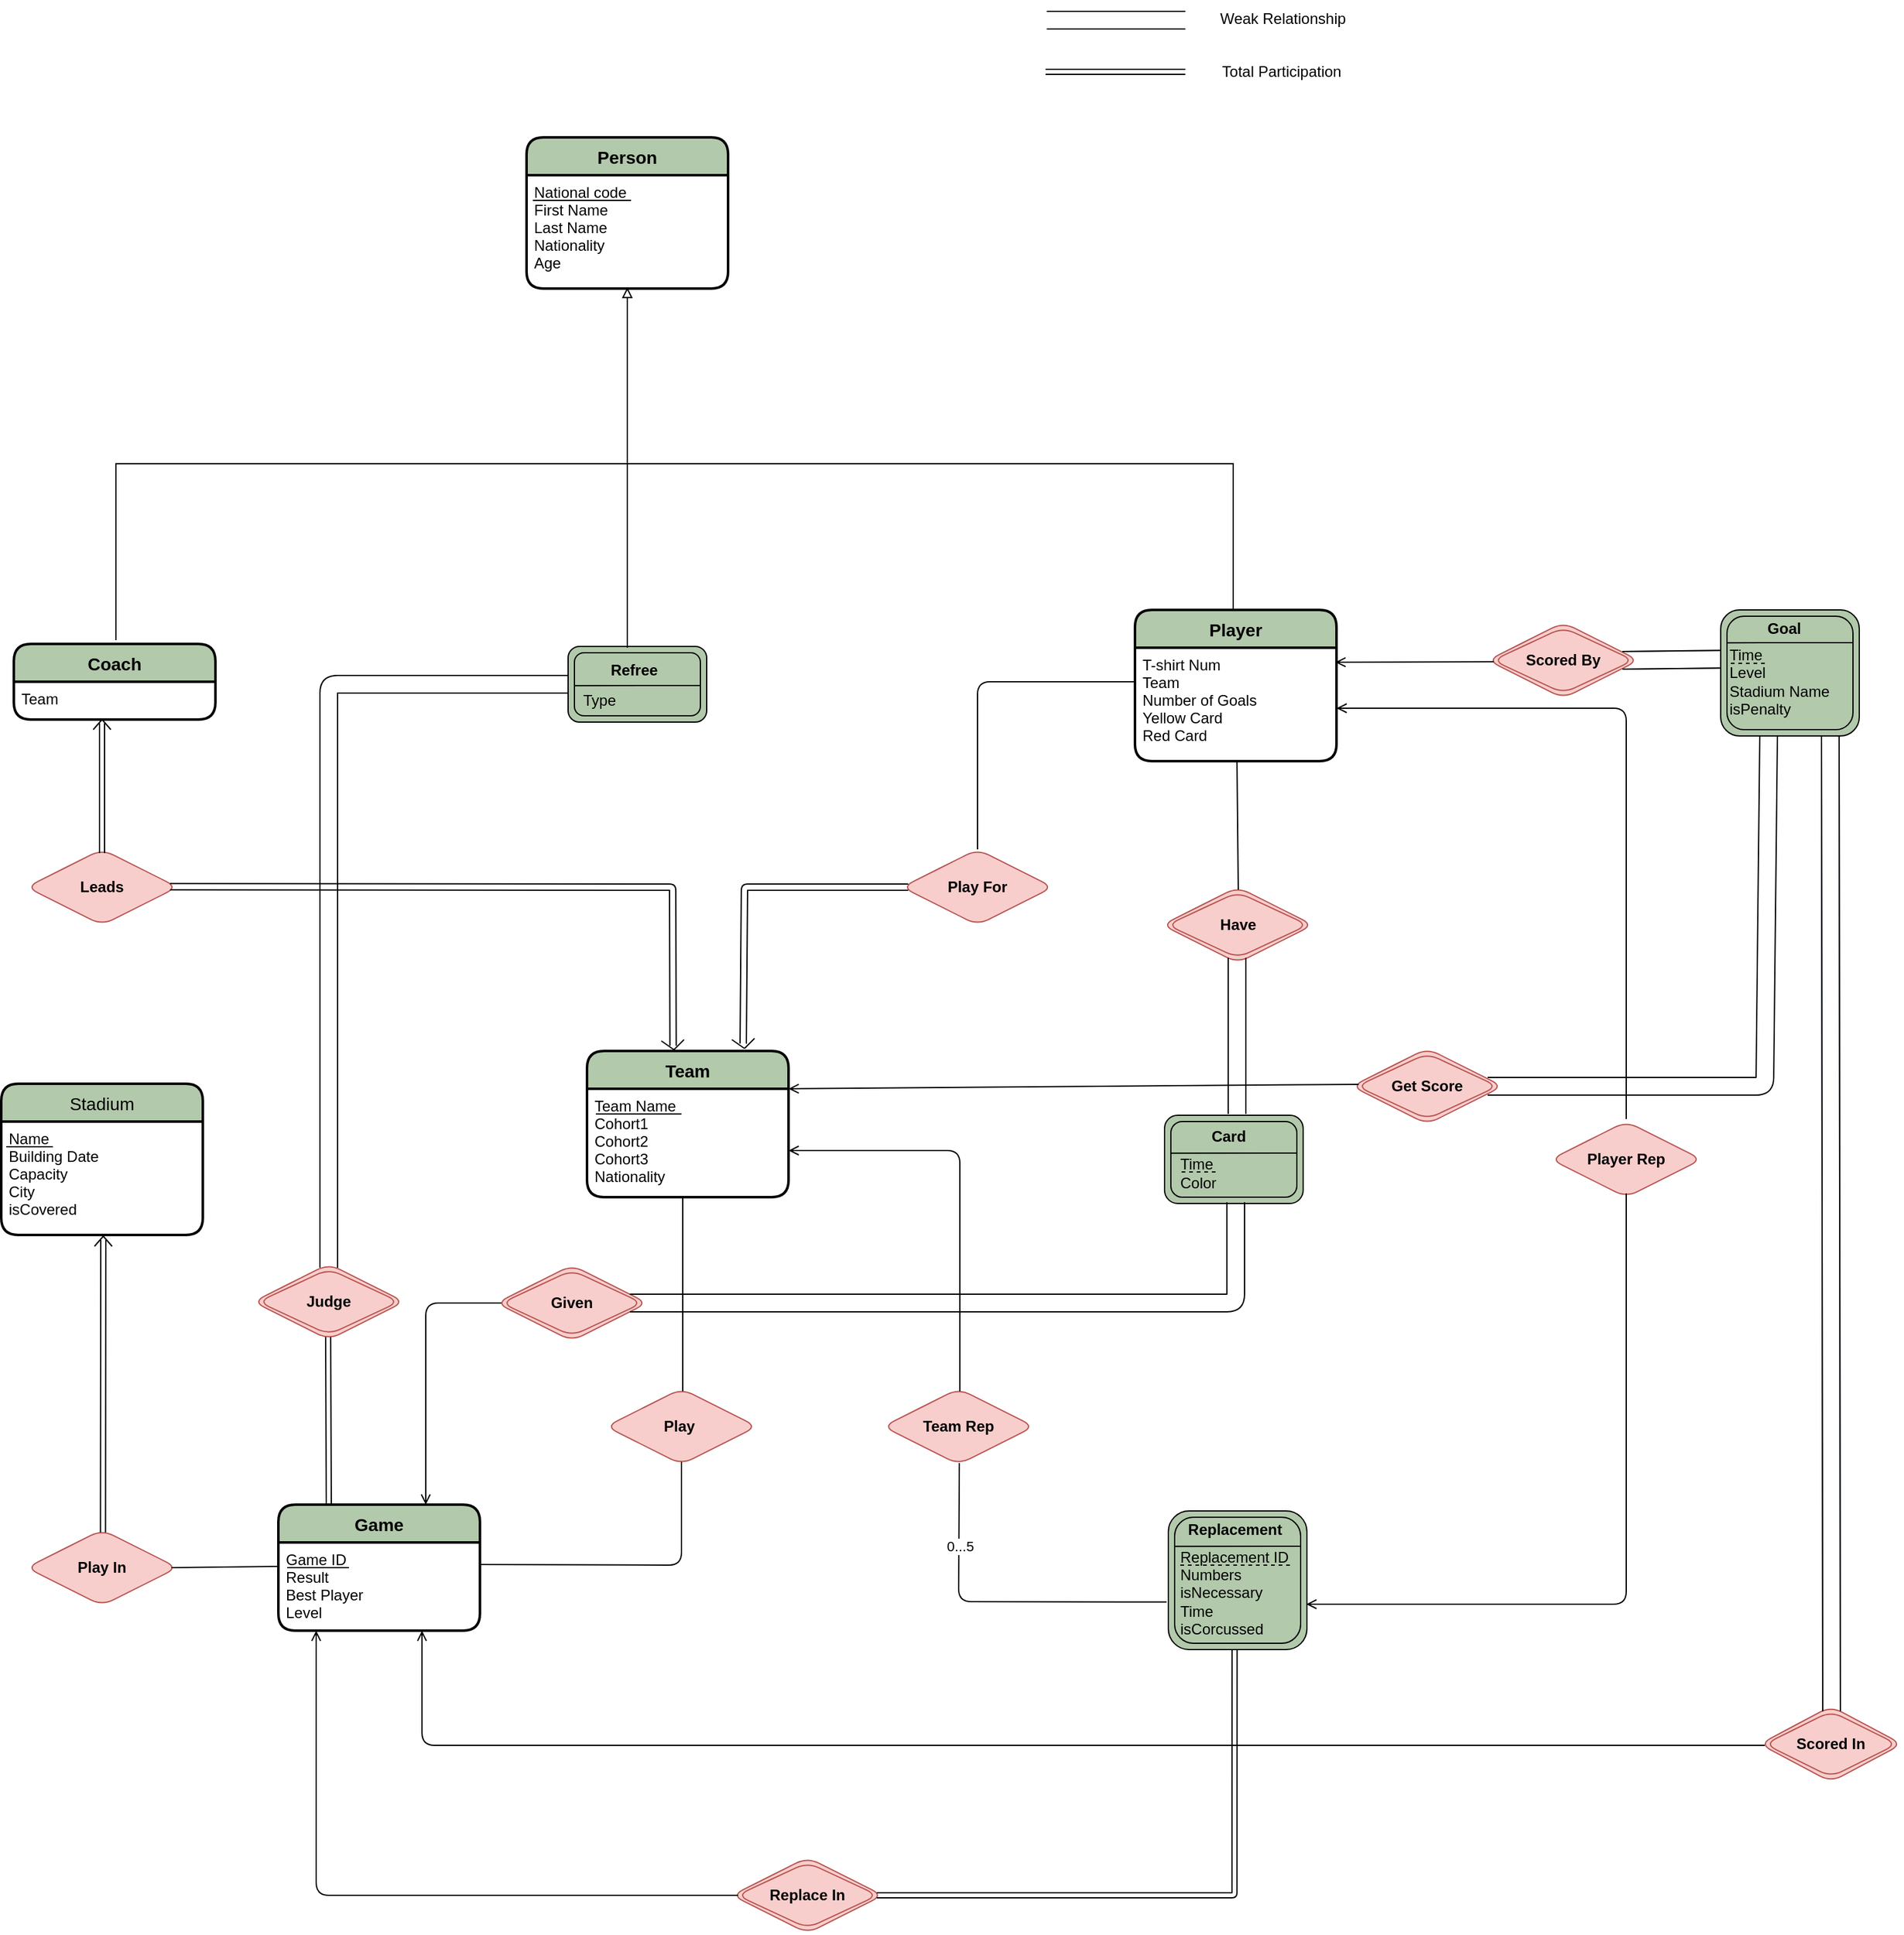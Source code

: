 <mxfile version="20.8.0" type="device"><diagram name="Page-1" id="e56a1550-8fbb-45ad-956c-1786394a9013"><mxGraphModel dx="3240" dy="2970" grid="1" gridSize="10" guides="1" tooltips="1" connect="1" arrows="1" fold="1" page="1" pageScale="1" pageWidth="1600" pageHeight="1200" math="0" shadow="0"><root><mxCell id="0"/><mxCell id="1" parent="0"/><mxCell id="z9mk7cF5LLSc8-f_IJ-P-3" value="Person" style="swimlane;childLayout=stackLayout;horizontal=1;startSize=30;horizontalStack=0;rounded=1;fontSize=14;fontStyle=1;strokeWidth=2;resizeParent=0;resizeLast=1;shadow=0;dashed=0;align=center;fillColor=#B2C9AB;strokeColor=#000000;swimlaneFillColor=#FFFFFF;fontColor=#000000;" parent="1" vertex="1"><mxGeometry x="597" y="-125" width="160" height="120" as="geometry"/></mxCell><mxCell id="4xj2Suou0Z3Pde-zPgqG-42" value="" style="endArrow=none;html=1;rounded=1;sketch=0;startSize=3;endSize=4;strokeColor=#000000;fontColor=#000000;" parent="z9mk7cF5LLSc8-f_IJ-P-3" edge="1"><mxGeometry width="50" height="50" relative="1" as="geometry"><mxPoint x="5" y="50" as="sourcePoint"/><mxPoint x="83" y="50" as="targetPoint"/></mxGeometry></mxCell><mxCell id="z9mk7cF5LLSc8-f_IJ-P-4" value="National code&#10;First Name&#10;Last Name&#10;Nationality&#10;Age" style="align=left;strokeColor=none;fillColor=none;spacingLeft=4;fontSize=12;verticalAlign=top;resizable=0;rotatable=0;part=1;fontStyle=0;fontColor=#000000;" parent="z9mk7cF5LLSc8-f_IJ-P-3" vertex="1"><mxGeometry y="30" width="160" height="90" as="geometry"/></mxCell><mxCell id="z9mk7cF5LLSc8-f_IJ-P-22" value="" style="shape=ext;margin=3;double=1;whiteSpace=wrap;html=1;align=center;rounded=1;gradientDirection=west;childLayout=stackLayout;fillColor=#B2C9AB;strokeColor=#000000;fontColor=#000000;" parent="1" vertex="1"><mxGeometry x="1106.5" y="965" width="110" height="110" as="geometry"/></mxCell><mxCell id="z9mk7cF5LLSc8-f_IJ-P-24" value="" style="endArrow=none;html=1;rounded=0;exitX=-0.004;exitY=0.136;exitDx=0;exitDy=0;exitPerimeter=0;strokeColor=#000000;fontColor=#000000;" parent="1" edge="1"><mxGeometry width="50" height="50" relative="1" as="geometry"><mxPoint x="1111.1" y="993.08" as="sourcePoint"/><mxPoint x="1211.5" y="993" as="targetPoint"/></mxGeometry></mxCell><mxCell id="z9mk7cF5LLSc8-f_IJ-P-25" value="Replacement" style="text;html=1;resizable=0;autosize=1;align=center;verticalAlign=middle;points=[];fillColor=none;strokeColor=none;rounded=0;fontColor=#000000;fontStyle=1" parent="1" vertex="1"><mxGeometry x="1108.5" y="965" width="100" height="30" as="geometry"/></mxCell><mxCell id="z9mk7cF5LLSc8-f_IJ-P-27" value="Replacement ID&lt;br&gt;Numbers&lt;br&gt;isNecessary&lt;br&gt;Time&lt;br&gt;isCorcussed" style="text;html=1;resizable=0;autosize=1;align=left;verticalAlign=middle;points=[];fillColor=none;strokeColor=none;rounded=0;fontColor=#000000;" parent="1" vertex="1"><mxGeometry x="1113.5" y="985" width="110" height="90" as="geometry"/></mxCell><mxCell id="z9mk7cF5LLSc8-f_IJ-P-28" value="" style="shape=ext;margin=3;double=1;whiteSpace=wrap;html=1;align=center;rounded=1;gradientDirection=west;childLayout=stackLayout;fillColor=#B2C9AB;strokeColor=#000000;fontColor=#000000;" parent="1" vertex="1"><mxGeometry x="1103.5" y="651" width="110" height="70" as="geometry"/></mxCell><mxCell id="z9mk7cF5LLSc8-f_IJ-P-29" value="" style="endArrow=none;html=1;rounded=0;exitX=-0.004;exitY=0.136;exitDx=0;exitDy=0;exitPerimeter=0;strokeColor=#000000;fontColor=#000000;" parent="1" edge="1"><mxGeometry width="50" height="50" relative="1" as="geometry"><mxPoint x="1108.1" y="681.08" as="sourcePoint"/><mxPoint x="1208.5" y="681" as="targetPoint"/></mxGeometry></mxCell><mxCell id="z9mk7cF5LLSc8-f_IJ-P-30" value="Card" style="text;html=1;resizable=0;autosize=1;align=center;verticalAlign=middle;points=[];fillColor=none;strokeColor=none;rounded=0;fontColor=#000000;fontStyle=1" parent="1" vertex="1"><mxGeometry x="1128.5" y="653" width="50" height="30" as="geometry"/></mxCell><mxCell id="z9mk7cF5LLSc8-f_IJ-P-31" value="Time&lt;br&gt;Color" style="text;html=1;resizable=0;autosize=1;align=left;verticalAlign=middle;points=[];fillColor=none;strokeColor=none;rounded=0;fontColor=#000000;" parent="1" vertex="1"><mxGeometry x="1113.5" y="677" width="50" height="40" as="geometry"/></mxCell><mxCell id="z9mk7cF5LLSc8-f_IJ-P-32" value="" style="shape=ext;margin=3;double=1;whiteSpace=wrap;html=1;align=center;rounded=1;gradientDirection=west;childLayout=stackLayout;fillColor=#B2C9AB;strokeColor=#000000;fontColor=#000000;" parent="1" vertex="1"><mxGeometry x="1545" y="250" width="110" height="100" as="geometry"/></mxCell><mxCell id="z9mk7cF5LLSc8-f_IJ-P-33" value="" style="endArrow=none;html=1;rounded=0;exitX=-0.004;exitY=0.136;exitDx=0;exitDy=0;exitPerimeter=0;strokeColor=#000000;fontColor=#000000;" parent="1" edge="1"><mxGeometry width="50" height="50" relative="1" as="geometry"><mxPoint x="1549.6" y="276.08" as="sourcePoint"/><mxPoint x="1650" y="276" as="targetPoint"/></mxGeometry></mxCell><mxCell id="z9mk7cF5LLSc8-f_IJ-P-34" value="Goal" style="text;html=1;resizable=0;autosize=1;align=center;verticalAlign=middle;points=[];fillColor=none;strokeColor=none;rounded=0;fontColor=#000000;fontStyle=1" parent="1" vertex="1"><mxGeometry x="1570" y="250" width="50" height="30" as="geometry"/></mxCell><mxCell id="z9mk7cF5LLSc8-f_IJ-P-35" value="Time&lt;br&gt;Level&lt;br&gt;Stadium Name&lt;br&gt;isPenalty" style="text;html=1;resizable=0;autosize=1;align=left;verticalAlign=middle;points=[];fillColor=none;strokeColor=none;rounded=0;fontColor=#000000;" parent="1" vertex="1"><mxGeometry x="1550" y="272" width="100" height="70" as="geometry"/></mxCell><mxCell id="z9mk7cF5LLSc8-f_IJ-P-36" value="" style="shape=ext;margin=3;double=1;whiteSpace=wrap;html=1;align=center;rounded=1;gradientDirection=west;childLayout=stackLayout;fillColor=#B2C9AB;strokeColor=#000000;fontColor=#000000;" parent="1" vertex="1"><mxGeometry x="630" y="279" width="110" height="60" as="geometry"/></mxCell><mxCell id="z9mk7cF5LLSc8-f_IJ-P-37" value="" style="endArrow=none;html=1;rounded=0;exitX=-0.004;exitY=0.136;exitDx=0;exitDy=0;exitPerimeter=0;strokeColor=#000000;fontColor=#000000;" parent="1" edge="1"><mxGeometry width="50" height="50" relative="1" as="geometry"><mxPoint x="634.6" y="310.08" as="sourcePoint"/><mxPoint x="735" y="310" as="targetPoint"/></mxGeometry></mxCell><mxCell id="z9mk7cF5LLSc8-f_IJ-P-38" value="&lt;b&gt;Refree&lt;/b&gt;" style="text;html=1;resizable=0;autosize=1;align=center;verticalAlign=middle;points=[];fillColor=none;strokeColor=none;rounded=0;fontColor=#000000;" parent="1" vertex="1"><mxGeometry x="652" y="283" width="60" height="30" as="geometry"/></mxCell><mxCell id="z9mk7cF5LLSc8-f_IJ-P-39" value="Type" style="text;html=1;resizable=0;autosize=1;align=left;verticalAlign=middle;points=[];fillColor=none;strokeColor=none;rounded=0;fontColor=#000000;" parent="1" vertex="1"><mxGeometry x="640" y="307" width="50" height="30" as="geometry"/></mxCell><mxCell id="z9mk7cF5LLSc8-f_IJ-P-40" value="Player" style="swimlane;childLayout=stackLayout;horizontal=1;startSize=30;horizontalStack=0;rounded=1;fontSize=14;fontStyle=1;strokeWidth=2;resizeParent=0;resizeLast=1;shadow=0;dashed=0;align=center;gradientDirection=west;fillColor=#B2C9AB;strokeColor=#000000;fontColor=#000000;swimlaneFillColor=default;" parent="1" vertex="1"><mxGeometry x="1080" y="250" width="160" height="120" as="geometry"/></mxCell><mxCell id="z9mk7cF5LLSc8-f_IJ-P-41" value="T-shirt Num&#10;Team&#10;Number of Goals&#10;Yellow Card&#10;Red Card" style="align=left;strokeColor=none;fillColor=none;spacingLeft=4;fontSize=12;verticalAlign=top;resizable=0;rotatable=0;part=1;rounded=1;fontColor=#000000;" parent="z9mk7cF5LLSc8-f_IJ-P-40" vertex="1"><mxGeometry y="30" width="160" height="90" as="geometry"/></mxCell><mxCell id="z9mk7cF5LLSc8-f_IJ-P-42" value="Coach" style="swimlane;childLayout=stackLayout;horizontal=1;startSize=30;horizontalStack=0;rounded=1;fontSize=14;fontStyle=1;strokeWidth=2;resizeParent=0;resizeLast=1;shadow=0;dashed=0;align=center;gradientDirection=west;fillColor=#B2C9AB;swimlaneFillColor=#FFFFFF;strokeColor=#000000;fontColor=#000000;" parent="1" vertex="1"><mxGeometry x="190" y="277" width="160" height="60" as="geometry"/></mxCell><mxCell id="z9mk7cF5LLSc8-f_IJ-P-43" value="Team" style="align=left;strokeColor=none;fillColor=none;spacingLeft=4;fontSize=12;verticalAlign=top;resizable=0;rotatable=0;part=1;rounded=1;fontColor=#000000;" parent="z9mk7cF5LLSc8-f_IJ-P-42" vertex="1"><mxGeometry y="30" width="160" height="30" as="geometry"/></mxCell><mxCell id="z9mk7cF5LLSc8-f_IJ-P-45" value="Team" style="swimlane;childLayout=stackLayout;horizontal=1;startSize=30;horizontalStack=0;rounded=1;fontSize=14;fontStyle=1;strokeWidth=2;resizeParent=0;resizeLast=1;shadow=0;dashed=0;align=center;gradientDirection=west;fillColor=#B2C9AB;strokeColor=#000000;fontColor=#000000;swimlaneFillColor=default;" parent="1" vertex="1"><mxGeometry x="645" y="600" width="160" height="116" as="geometry"/></mxCell><mxCell id="z9mk7cF5LLSc8-f_IJ-P-46" value="Team Name&#10;Cohort1&#10;Cohort2&#10;Cohort3&#10;Nationality" style="align=left;strokeColor=none;fillColor=none;spacingLeft=4;fontSize=12;verticalAlign=top;resizable=0;rotatable=0;part=1;rounded=1;fontColor=#000000;" parent="z9mk7cF5LLSc8-f_IJ-P-45" vertex="1"><mxGeometry y="30" width="160" height="86" as="geometry"/></mxCell><mxCell id="z9mk7cF5LLSc8-f_IJ-P-47" value="Game" style="swimlane;childLayout=stackLayout;horizontal=1;startSize=30;horizontalStack=0;rounded=1;fontSize=14;fontStyle=1;strokeWidth=2;resizeParent=0;resizeLast=1;shadow=0;dashed=0;align=center;gradientDirection=west;fillColor=#B2C9AB;strokeColor=default;fontColor=#000000;swimlaneFillColor=default;" parent="1" vertex="1"><mxGeometry x="400" y="960" width="160" height="100" as="geometry"/></mxCell><mxCell id="z9mk7cF5LLSc8-f_IJ-P-48" value="Game ID&#10;Result&#10;Best Player&#10;Level" style="align=left;strokeColor=none;fillColor=none;spacingLeft=4;fontSize=12;verticalAlign=top;resizable=0;rotatable=0;part=1;rounded=1;fontColor=#000000;" parent="z9mk7cF5LLSc8-f_IJ-P-47" vertex="1"><mxGeometry y="30" width="160" height="70" as="geometry"/></mxCell><mxCell id="z9mk7cF5LLSc8-f_IJ-P-50" value="Stadium" style="swimlane;childLayout=stackLayout;horizontal=1;startSize=30;horizontalStack=0;rounded=1;fontSize=14;fontStyle=0;strokeWidth=2;resizeParent=0;resizeLast=1;shadow=0;dashed=0;align=center;gradientDirection=west;fillColor=#B2C9AB;strokeColor=default;fontColor=#000000;swimlaneFillColor=default;" parent="1" vertex="1"><mxGeometry x="180" y="626" width="160" height="120" as="geometry"/></mxCell><mxCell id="z9mk7cF5LLSc8-f_IJ-P-51" value="Name&#10;Building Date&#10;Capacity&#10;City&#10;isCovered" style="align=left;strokeColor=none;fillColor=none;spacingLeft=4;fontSize=12;verticalAlign=top;resizable=0;rotatable=0;part=1;rounded=1;fontColor=#000000;" parent="z9mk7cF5LLSc8-f_IJ-P-50" vertex="1"><mxGeometry y="30" width="160" height="90" as="geometry"/></mxCell><mxCell id="z9mk7cF5LLSc8-f_IJ-P-54" value="" style="edgeStyle=elbowEdgeStyle;elbow=vertical;endArrow=block;html=1;rounded=0;endFill=0;strokeColor=#000000;fontColor=#000000;" parent="1" edge="1"><mxGeometry width="50" height="50" relative="1" as="geometry"><mxPoint x="271" y="274" as="sourcePoint"/><mxPoint x="677" y="-6" as="targetPoint"/></mxGeometry></mxCell><mxCell id="z9mk7cF5LLSc8-f_IJ-P-57" value="" style="line;strokeWidth=1;direction=south;html=1;rounded=1;gradientDirection=west;strokeColor=#000000;fillColor=#B2C9AB;fontColor=#000000;" parent="1" vertex="1"><mxGeometry x="672" y="133" width="10" height="147" as="geometry"/></mxCell><mxCell id="z9mk7cF5LLSc8-f_IJ-P-60" value="" style="edgeStyle=segmentEdgeStyle;endArrow=none;html=1;rounded=0;endFill=0;strokeColor=#000000;fontColor=#000000;" parent="1" edge="1"><mxGeometry width="50" height="50" relative="1" as="geometry"><mxPoint x="1158" y="249" as="sourcePoint"/><mxPoint x="677" y="134" as="targetPoint"/><Array as="points"><mxPoint x="1158" y="249"/><mxPoint x="1158" y="134"/><mxPoint x="677" y="134"/></Array></mxGeometry></mxCell><mxCell id="z9mk7cF5LLSc8-f_IJ-P-62" value="Play For" style="shape=rhombus;perimeter=rhombusPerimeter;whiteSpace=wrap;html=1;align=center;rounded=1;strokeColor=#b85450;strokeWidth=1;gradientDirection=west;fillColor=#f8cecc;fontStyle=1" parent="1" vertex="1"><mxGeometry x="895" y="440" width="120" height="60" as="geometry"/></mxCell><mxCell id="z9mk7cF5LLSc8-f_IJ-P-63" value="Play&amp;nbsp;" style="shape=rhombus;perimeter=rhombusPerimeter;whiteSpace=wrap;html=1;align=center;rounded=1;strokeColor=#b85450;strokeWidth=1;gradientDirection=west;fillColor=#f8cecc;fontStyle=1" parent="1" vertex="1"><mxGeometry x="660" y="868" width="120" height="60" as="geometry"/></mxCell><mxCell id="z9mk7cF5LLSc8-f_IJ-P-64" value="Player Rep" style="shape=rhombus;perimeter=rhombusPerimeter;whiteSpace=wrap;html=1;align=center;rounded=1;strokeColor=#b85450;strokeWidth=1;gradientDirection=west;fillColor=#f8cecc;fontStyle=1" parent="1" vertex="1"><mxGeometry x="1410" y="656" width="120" height="60" as="geometry"/></mxCell><mxCell id="z9mk7cF5LLSc8-f_IJ-P-65" value="Team Rep" style="shape=rhombus;perimeter=rhombusPerimeter;whiteSpace=wrap;html=1;align=center;rounded=1;strokeColor=#b85450;strokeWidth=1;gradientDirection=west;fillColor=#f8cecc;fontStyle=1" parent="1" vertex="1"><mxGeometry x="880" y="868" width="120" height="60" as="geometry"/></mxCell><mxCell id="z9mk7cF5LLSc8-f_IJ-P-66" value="Leads" style="shape=rhombus;perimeter=rhombusPerimeter;whiteSpace=wrap;html=1;align=center;rounded=1;strokeColor=#b85450;strokeWidth=1;gradientDirection=west;fillColor=#f8cecc;fontStyle=1" parent="1" vertex="1"><mxGeometry x="200" y="440" width="120" height="60" as="geometry"/></mxCell><mxCell id="z9mk7cF5LLSc8-f_IJ-P-68" value="Judge" style="shape=rhombus;double=1;perimeter=rhombusPerimeter;whiteSpace=wrap;html=1;align=center;rounded=1;strokeColor=#b85450;strokeWidth=1;gradientDirection=west;fillColor=#f8cecc;fontStyle=1" parent="1" vertex="1"><mxGeometry x="380" y="769" width="120" height="60" as="geometry"/></mxCell><mxCell id="z9mk7cF5LLSc8-f_IJ-P-70" value="Have" style="shape=rhombus;double=1;perimeter=rhombusPerimeter;whiteSpace=wrap;html=1;align=center;rounded=1;strokeColor=#b85450;strokeWidth=1;gradientDirection=west;fillColor=#f8cecc;fontStyle=1" parent="1" vertex="1"><mxGeometry x="1101.5" y="470" width="120" height="60" as="geometry"/></mxCell><mxCell id="z9mk7cF5LLSc8-f_IJ-P-71" value="Given" style="shape=rhombus;double=1;perimeter=rhombusPerimeter;whiteSpace=wrap;html=1;align=center;rounded=1;strokeColor=#b85450;strokeWidth=1;gradientDirection=west;fillColor=#f8cecc;fontStyle=1" parent="1" vertex="1"><mxGeometry x="573" y="770" width="120" height="60" as="geometry"/></mxCell><mxCell id="z9mk7cF5LLSc8-f_IJ-P-72" value="Replace In" style="shape=rhombus;double=1;perimeter=rhombusPerimeter;whiteSpace=wrap;html=1;align=center;rounded=1;strokeColor=#b85450;strokeWidth=1;gradientDirection=west;fillColor=#f8cecc;fontStyle=1" parent="1" vertex="1"><mxGeometry x="760" y="1240" width="120" height="60" as="geometry"/></mxCell><mxCell id="z9mk7cF5LLSc8-f_IJ-P-73" value="Play In" style="shape=rhombus;perimeter=rhombusPerimeter;whiteSpace=wrap;html=1;align=center;rounded=1;strokeColor=#b85450;strokeWidth=1;gradientDirection=west;fillColor=#f8cecc;fontStyle=1" parent="1" vertex="1"><mxGeometry x="200" y="980" width="120" height="60" as="geometry"/></mxCell><mxCell id="z9mk7cF5LLSc8-f_IJ-P-74" value="Scored In" style="shape=rhombus;double=1;perimeter=rhombusPerimeter;whiteSpace=wrap;html=1;align=center;rounded=1;strokeColor=#b85450;strokeWidth=1;gradientDirection=west;fillColor=#f8cecc;fontStyle=1" parent="1" vertex="1"><mxGeometry x="1576" y="1120" width="113" height="60" as="geometry"/></mxCell><mxCell id="z9mk7cF5LLSc8-f_IJ-P-75" value="Scored By" style="shape=rhombus;double=1;perimeter=rhombusPerimeter;whiteSpace=wrap;html=1;align=center;rounded=1;strokeColor=#b85450;strokeWidth=1;gradientDirection=west;fillColor=#f8cecc;fontStyle=1" parent="1" vertex="1"><mxGeometry x="1360" y="260" width="120" height="60" as="geometry"/></mxCell><mxCell id="z9mk7cF5LLSc8-f_IJ-P-77" value="Get Score" style="shape=rhombus;double=1;perimeter=rhombusPerimeter;whiteSpace=wrap;html=1;align=center;rounded=1;strokeColor=#b85450;strokeWidth=1;gradientDirection=west;fillColor=#f8cecc;fontStyle=1" parent="1" vertex="1"><mxGeometry x="1252" y="598" width="120" height="60" as="geometry"/></mxCell><mxCell id="z9mk7cF5LLSc8-f_IJ-P-78" value="" style="shape=link;html=1;rounded=1;startArrow=none;startFill=0;endArrow=none;endFill=0;strokeWidth=1;endSize=18;width=5;entryX=0.427;entryY=-0.036;entryDx=0;entryDy=0;entryPerimeter=0;strokeColor=#000000;fontColor=#000000;" parent="1" target="z9mk7cF5LLSc8-f_IJ-P-45" edge="1"><mxGeometry width="100" relative="1" as="geometry"><mxPoint x="314" y="469.66" as="sourcePoint"/><mxPoint x="414.91" y="469.66" as="targetPoint"/><Array as="points"><mxPoint x="713" y="470"/></Array></mxGeometry></mxCell><mxCell id="z9mk7cF5LLSc8-f_IJ-P-79" value="" style="endArrow=open;startArrow=classic;html=1;rounded=0;strokeWidth=1;endFill=0;shape=link;exitX=0.5;exitY=0;exitDx=0;exitDy=0;strokeColor=#000000;fontColor=#000000;" parent="1" edge="1"><mxGeometry width="100" height="100" relative="1" as="geometry"><mxPoint x="260" y="443" as="sourcePoint"/><mxPoint x="260" y="340" as="targetPoint"/></mxGeometry></mxCell><mxCell id="z9mk7cF5LLSc8-f_IJ-P-89" value="" style="endArrow=none;html=1;rounded=0;fontSize=5;strokeWidth=1;strokeColor=#000000;fontColor=#000000;" parent="1" edge="1"><mxGeometry width="50" height="50" relative="1" as="geometry"><mxPoint x="260" y="337" as="sourcePoint"/><mxPoint x="267" y="345" as="targetPoint"/></mxGeometry></mxCell><mxCell id="z9mk7cF5LLSc8-f_IJ-P-90" value="" style="endArrow=none;html=1;rounded=0;fontSize=9;strokeWidth=1;strokeColor=#000000;fontColor=#000000;" parent="1" edge="1"><mxGeometry width="50" height="50" relative="1" as="geometry"><mxPoint x="260" y="337" as="sourcePoint"/><mxPoint x="253" y="345" as="targetPoint"/></mxGeometry></mxCell><mxCell id="4xj2Suou0Z3Pde-zPgqG-3" value="" style="endArrow=none;html=1;rounded=0;fontSize=9;strokeWidth=1;strokeColor=#000000;fontColor=#000000;" parent="1" edge="1"><mxGeometry width="50" height="50" relative="1" as="geometry"><mxPoint x="722" y="591" as="sourcePoint"/><mxPoint x="714" y="599" as="targetPoint"/></mxGeometry></mxCell><mxCell id="4xj2Suou0Z3Pde-zPgqG-4" value="" style="endArrow=none;html=1;rounded=0;fontSize=9;strokeWidth=1;strokeColor=#000000;fontColor=#000000;" parent="1" edge="1"><mxGeometry width="50" height="50" relative="1" as="geometry"><mxPoint x="714" y="599" as="sourcePoint"/><mxPoint x="704" y="592" as="targetPoint"/></mxGeometry></mxCell><mxCell id="4xj2Suou0Z3Pde-zPgqG-5" value="" style="endArrow=none;html=1;rounded=1;exitX=0.5;exitY=0;exitDx=0;exitDy=0;sketch=0;strokeColor=#000000;fontColor=#000000;" parent="1" source="z9mk7cF5LLSc8-f_IJ-P-62" edge="1"><mxGeometry width="50" height="50" relative="1" as="geometry"><mxPoint x="995" y="307" as="sourcePoint"/><mxPoint x="1080" y="307" as="targetPoint"/><Array as="points"><mxPoint x="955" y="307"/></Array></mxGeometry></mxCell><mxCell id="4xj2Suou0Z3Pde-zPgqG-6" value="" style="endArrow=none;html=1;rounded=0;fontSize=9;strokeWidth=1;strokeColor=#000000;fontColor=#000000;" parent="1" edge="1"><mxGeometry width="50" height="50" relative="1" as="geometry"><mxPoint x="778" y="590" as="sourcePoint"/><mxPoint x="770" y="598" as="targetPoint"/></mxGeometry></mxCell><mxCell id="4xj2Suou0Z3Pde-zPgqG-7" value="" style="endArrow=none;html=1;rounded=0;fontSize=9;strokeWidth=1;strokeColor=#000000;fontColor=#000000;" parent="1" edge="1"><mxGeometry width="50" height="50" relative="1" as="geometry"><mxPoint x="770" y="598" as="sourcePoint"/><mxPoint x="760" y="591" as="targetPoint"/></mxGeometry></mxCell><mxCell id="4xj2Suou0Z3Pde-zPgqG-8" value="" style="shape=link;html=1;rounded=1;startArrow=none;startFill=0;endArrow=none;endFill=0;strokeWidth=1;endSize=18;width=5;entryX=0.427;entryY=-0.036;entryDx=0;entryDy=0;entryPerimeter=0;strokeColor=#000000;fontColor=#000000;" parent="1" edge="1"><mxGeometry width="100" relative="1" as="geometry"><mxPoint x="900" y="470" as="sourcePoint"/><mxPoint x="769.0" y="594.164" as="targetPoint"/><Array as="points"><mxPoint x="770" y="470"/></Array></mxGeometry></mxCell><mxCell id="4xj2Suou0Z3Pde-zPgqG-10" value="" style="endArrow=none;html=1;rounded=1;sketch=0;shape=link;width=14;strokeColor=#000000;fontColor=#000000;" parent="1" edge="1"><mxGeometry width="50" height="50" relative="1" as="geometry"><mxPoint x="440" y="772" as="sourcePoint"/><mxPoint x="630" y="309" as="targetPoint"/><Array as="points"><mxPoint x="440" y="309"/></Array></mxGeometry></mxCell><mxCell id="4xj2Suou0Z3Pde-zPgqG-11" value="" style="endArrow=none;html=1;rounded=1;sketch=0;shape=link;exitX=0.5;exitY=0;exitDx=0;exitDy=0;strokeColor=#000000;fontColor=#000000;" parent="1" edge="1"><mxGeometry width="50" height="50" relative="1" as="geometry"><mxPoint x="440" y="959" as="sourcePoint"/><mxPoint x="439.52" y="827" as="targetPoint"/></mxGeometry></mxCell><mxCell id="4xj2Suou0Z3Pde-zPgqG-12" value="" style="endArrow=none;html=1;rounded=1;sketch=0;entryX=0.25;entryY=1;entryDx=0;entryDy=0;strokeColor=#000000;fontColor=#000000;" parent="1" edge="1"><mxGeometry width="50" height="50" relative="1" as="geometry"><mxPoint x="721" y="870" as="sourcePoint"/><mxPoint x="721" y="716" as="targetPoint"/></mxGeometry></mxCell><mxCell id="4xj2Suou0Z3Pde-zPgqG-14" value="" style="endArrow=none;html=1;rounded=1;sketch=0;exitX=1;exitY=0.25;exitDx=0;exitDy=0;strokeColor=#000000;fontColor=#000000;" parent="1" source="z9mk7cF5LLSc8-f_IJ-P-48" edge="1"><mxGeometry width="50" height="50" relative="1" as="geometry"><mxPoint x="670" y="985" as="sourcePoint"/><mxPoint x="720" y="926" as="targetPoint"/><Array as="points"><mxPoint x="720" y="1008"/></Array></mxGeometry></mxCell><mxCell id="4xj2Suou0Z3Pde-zPgqG-15" value="" style="endArrow=none;html=1;rounded=1;sketch=0;entryX=-0.076;entryY=0.581;entryDx=0;entryDy=0;entryPerimeter=0;exitX=0.5;exitY=0;exitDx=0;exitDy=0;strokeColor=#000000;fontColor=#000000;" parent="1" target="z9mk7cF5LLSc8-f_IJ-P-27" edge="1"><mxGeometry width="50" height="50" relative="1" as="geometry"><mxPoint x="940.56" y="926.996" as="sourcePoint"/><mxPoint x="1077.0" y="1133.09" as="targetPoint"/><Array as="points"><mxPoint x="940" y="1037"/></Array></mxGeometry></mxCell><mxCell id="4xj2Suou0Z3Pde-zPgqG-17" value="0...5" style="edgeLabel;html=1;align=center;verticalAlign=middle;resizable=0;points=[];fontColor=#000000;" parent="4xj2Suou0Z3Pde-zPgqG-15" vertex="1" connectable="0"><mxGeometry x="-0.525" y="1" relative="1" as="geometry"><mxPoint as="offset"/></mxGeometry></mxCell><mxCell id="4xj2Suou0Z3Pde-zPgqG-16" value="" style="endArrow=open;html=1;rounded=1;sketch=0;exitX=0.5;exitY=0;exitDx=0;exitDy=0;endFill=0;strokeColor=#000000;fontColor=#000000;" parent="1" edge="1"><mxGeometry width="50" height="50" relative="1" as="geometry"><mxPoint x="941" y="870" as="sourcePoint"/><mxPoint x="805" y="679" as="targetPoint"/><Array as="points"><mxPoint x="941" y="679"/></Array></mxGeometry></mxCell><mxCell id="4xj2Suou0Z3Pde-zPgqG-19" value="" style="endArrow=open;html=1;rounded=1;sketch=0;exitX=0.5;exitY=0;exitDx=0;exitDy=0;endFill=0;strokeColor=#000000;fontColor=#000000;" parent="1" edge="1"><mxGeometry width="50" height="50" relative="1" as="geometry"><mxPoint x="1470" y="713.0" as="sourcePoint"/><mxPoint x="1216" y="1039" as="targetPoint"/><Array as="points"><mxPoint x="1470" y="1039.0"/></Array></mxGeometry></mxCell><mxCell id="4xj2Suou0Z3Pde-zPgqG-21" value="" style="endArrow=none;html=1;rounded=1;sketch=0;shape=link;width=14;strokeColor=#000000;fontColor=#000000;" parent="1" edge="1"><mxGeometry width="50" height="50" relative="1" as="geometry"><mxPoint x="1161" y="650" as="sourcePoint"/><mxPoint x="1161" y="526" as="targetPoint"/></mxGeometry></mxCell><mxCell id="4xj2Suou0Z3Pde-zPgqG-22" value="" style="endArrow=none;html=1;rounded=1;sketch=0;strokeColor=#000000;fontColor=#000000;" parent="1" edge="1"><mxGeometry width="50" height="50" relative="1" as="geometry"><mxPoint x="1162" y="472" as="sourcePoint"/><mxPoint x="1161" y="371" as="targetPoint"/></mxGeometry></mxCell><mxCell id="4xj2Suou0Z3Pde-zPgqG-24" value="" style="endArrow=none;html=1;rounded=1;sketch=0;exitX=1;exitY=0.5;exitDx=0;exitDy=0;strokeColor=#000000;fontColor=#000000;" parent="1" edge="1"><mxGeometry width="50" height="50" relative="1" as="geometry"><mxPoint x="315" y="1010" as="sourcePoint"/><mxPoint x="399" y="1009" as="targetPoint"/></mxGeometry></mxCell><mxCell id="4xj2Suou0Z3Pde-zPgqG-25" value="" style="endArrow=open;startArrow=classic;html=1;rounded=0;strokeWidth=1;endFill=0;shape=link;exitX=0.473;exitY=0.013;exitDx=0;exitDy=0;exitPerimeter=0;strokeColor=#000000;fontColor=#000000;" parent="1" edge="1"><mxGeometry width="100" height="100" relative="1" as="geometry"><mxPoint x="260.76" y="982" as="sourcePoint"/><mxPoint x="261" y="750" as="targetPoint"/></mxGeometry></mxCell><mxCell id="4xj2Suou0Z3Pde-zPgqG-26" value="" style="endArrow=none;html=1;rounded=0;fontSize=5;strokeWidth=1;strokeColor=#000000;fontColor=#000000;" parent="1" edge="1"><mxGeometry width="50" height="50" relative="1" as="geometry"><mxPoint x="261" y="747" as="sourcePoint"/><mxPoint x="268.0" y="755" as="targetPoint"/></mxGeometry></mxCell><mxCell id="4xj2Suou0Z3Pde-zPgqG-27" value="" style="endArrow=none;html=1;rounded=0;fontSize=9;strokeWidth=1;strokeColor=#000000;fontColor=#000000;" parent="1" edge="1"><mxGeometry width="50" height="50" relative="1" as="geometry"><mxPoint x="261" y="747" as="sourcePoint"/><mxPoint x="254" y="755" as="targetPoint"/></mxGeometry></mxCell><mxCell id="4xj2Suou0Z3Pde-zPgqG-28" value="" style="endArrow=none;html=1;rounded=1;sketch=0;shape=link;entryX=0.46;entryY=0.998;entryDx=0;entryDy=0;entryPerimeter=0;exitX=1;exitY=0.5;exitDx=0;exitDy=0;strokeColor=#000000;fontColor=#000000;" parent="1" edge="1"><mxGeometry width="50" height="50" relative="1" as="geometry"><mxPoint x="875" y="1270" as="sourcePoint"/><mxPoint x="1159.1" y="1074.82" as="targetPoint"/><Array as="points"><mxPoint x="1159" y="1270"/></Array></mxGeometry></mxCell><mxCell id="4xj2Suou0Z3Pde-zPgqG-29" value="" style="endArrow=open;html=1;rounded=1;sketch=0;endFill=0;exitX=0;exitY=0.5;exitDx=0;exitDy=0;strokeColor=#000000;fontColor=#000000;" parent="1" edge="1"><mxGeometry width="50" height="50" relative="1" as="geometry"><mxPoint x="765" y="1270" as="sourcePoint"/><mxPoint x="430" y="1060" as="targetPoint"/><Array as="points"><mxPoint x="430" y="1270"/></Array></mxGeometry></mxCell><mxCell id="4xj2Suou0Z3Pde-zPgqG-30" value="" style="endArrow=none;html=1;rounded=1;sketch=0;shape=link;entryX=-0.014;entryY=0.091;entryDx=0;entryDy=0;entryPerimeter=0;width=14;strokeColor=#788AA3;fontColor=#000000;" parent="1" edge="1"><mxGeometry width="50" height="50" relative="1" as="geometry"><mxPoint x="1467" y="290" as="sourcePoint"/><mxPoint x="1545" y="289.1" as="targetPoint"/></mxGeometry></mxCell><mxCell id="4xj2Suou0Z3Pde-zPgqG-31" value="" style="endArrow=open;html=1;rounded=1;sketch=0;entryX=1.013;entryY=0.128;entryDx=0;entryDy=0;entryPerimeter=0;exitX=0.065;exitY=0.518;exitDx=0;exitDy=0;endFill=0;exitPerimeter=0;strokeColor=#000000;fontColor=#000000;" parent="1" edge="1"><mxGeometry width="50" height="50" relative="1" as="geometry"><mxPoint x="1364.8" y="291.08" as="sourcePoint"/><mxPoint x="1239.08" y="291.52" as="targetPoint"/></mxGeometry></mxCell><mxCell id="4xj2Suou0Z3Pde-zPgqG-33" value="" style="endArrow=open;html=1;rounded=1;sketch=0;endFill=0;entryX=0.681;entryY=1.136;entryDx=0;entryDy=0;entryPerimeter=0;strokeColor=#000000;fontColor=#000000;" parent="1" edge="1"><mxGeometry width="50" height="50" relative="1" as="geometry"><mxPoint x="1580" y="1151" as="sourcePoint"/><mxPoint x="514" y="1060" as="targetPoint"/><Array as="points"><mxPoint x="514" y="1151"/></Array></mxGeometry></mxCell><mxCell id="4xj2Suou0Z3Pde-zPgqG-34" value="" style="endArrow=none;html=1;rounded=1;sketch=0;shape=link;width=14;strokeColor=#788AA3;fontColor=#000000;" parent="1" edge="1"><mxGeometry width="50" height="50" relative="1" as="geometry"><mxPoint x="1633" y="1124" as="sourcePoint"/><mxPoint x="1632" y="350" as="targetPoint"/></mxGeometry></mxCell><mxCell id="4xj2Suou0Z3Pde-zPgqG-36" value="" style="endArrow=none;html=1;rounded=1;sketch=0;shape=link;width=14;entryX=0.797;entryY=0.91;entryDx=0;entryDy=0;entryPerimeter=0;strokeColor=#000000;fontColor=#000000;" parent="1" edge="1"><mxGeometry width="50" height="50" relative="1" as="geometry"><mxPoint x="1160" y="720" as="sourcePoint"/><mxPoint x="679" y="800" as="targetPoint"/><Array as="points"><mxPoint x="1160" y="800"/></Array></mxGeometry></mxCell><mxCell id="4xj2Suou0Z3Pde-zPgqG-37" value="" style="endArrow=open;html=1;rounded=1;sketch=0;endFill=0;entryX=0.75;entryY=0;entryDx=0;entryDy=0;strokeColor=#000000;fontColor=#000000;" parent="1" edge="1"><mxGeometry width="50" height="50" relative="1" as="geometry"><mxPoint x="577" y="800" as="sourcePoint"/><mxPoint x="517.0" y="960" as="targetPoint"/><Array as="points"><mxPoint x="517" y="800"/></Array></mxGeometry></mxCell><mxCell id="4xj2Suou0Z3Pde-zPgqG-41" value="" style="endArrow=open;html=1;rounded=1;sketch=0;entryX=1;entryY=0;entryDx=0;entryDy=0;endFill=0;exitX=0.047;exitY=0.474;exitDx=0;exitDy=0;exitPerimeter=0;strokeColor=#000000;fontColor=#000000;" parent="1" source="z9mk7cF5LLSc8-f_IJ-P-77" target="z9mk7cF5LLSc8-f_IJ-P-46" edge="1"><mxGeometry width="50" height="50" relative="1" as="geometry"><mxPoint x="1050" y="550" as="sourcePoint"/><mxPoint x="1100" y="500" as="targetPoint"/></mxGeometry></mxCell><mxCell id="4xj2Suou0Z3Pde-zPgqG-43" value="" style="endArrow=none;dashed=1;html=1;rounded=1;sketch=0;startSize=3;endSize=4;strokeColor=#000000;fontColor=#000000;" parent="1" edge="1"><mxGeometry width="50" height="50" relative="1" as="geometry"><mxPoint x="1553" y="292.38" as="sourcePoint"/><mxPoint x="1580" y="292.38" as="targetPoint"/></mxGeometry></mxCell><mxCell id="4xj2Suou0Z3Pde-zPgqG-44" value="" style="endArrow=none;html=1;rounded=1;sketch=0;startSize=3;endSize=4;strokeColor=#000000;fontColor=#000000;" parent="1" edge="1"><mxGeometry width="50" height="50" relative="1" as="geometry"><mxPoint x="184" y="676" as="sourcePoint"/><mxPoint x="221" y="676" as="targetPoint"/></mxGeometry></mxCell><mxCell id="4xj2Suou0Z3Pde-zPgqG-45" value="" style="endArrow=none;html=1;rounded=1;sketch=0;startSize=3;endSize=4;strokeColor=#000000;fontColor=#000000;" parent="1" edge="1"><mxGeometry width="50" height="50" relative="1" as="geometry"><mxPoint x="652" y="650" as="sourcePoint"/><mxPoint x="720" y="650" as="targetPoint"/></mxGeometry></mxCell><mxCell id="4xj2Suou0Z3Pde-zPgqG-46" value="" style="endArrow=none;dashed=1;html=1;rounded=1;sketch=0;startSize=3;endSize=4;strokeColor=#000000;fontColor=#000000;" parent="1" edge="1"><mxGeometry width="50" height="50" relative="1" as="geometry"><mxPoint x="1117" y="696" as="sourcePoint"/><mxPoint x="1145" y="696" as="targetPoint"/></mxGeometry></mxCell><mxCell id="4xj2Suou0Z3Pde-zPgqG-47" value="" style="endArrow=none;html=1;rounded=1;sketch=0;startSize=3;endSize=4;strokeColor=#000000;fontColor=#000000;" parent="1" edge="1"><mxGeometry width="50" height="50" relative="1" as="geometry"><mxPoint x="407" y="1010" as="sourcePoint"/><mxPoint x="456" y="1010" as="targetPoint"/></mxGeometry></mxCell><mxCell id="4xj2Suou0Z3Pde-zPgqG-48" value="" style="endArrow=none;dashed=1;html=1;rounded=1;sketch=0;startSize=3;endSize=4;strokeColor=#000000;fontColor=#000000;" parent="1" edge="1"><mxGeometry width="50" height="50" relative="1" as="geometry"><mxPoint x="1116" y="1008" as="sourcePoint"/><mxPoint x="1204" y="1008" as="targetPoint"/></mxGeometry></mxCell><mxCell id="4xj2Suou0Z3Pde-zPgqG-49" value="" style="endArrow=none;html=1;rounded=1;sketch=0;shape=link;width=14;strokeColor=#000000;fontColor=#000000;" parent="1" edge="1"><mxGeometry width="50" height="50" relative="1" as="geometry"><mxPoint x="1010" y="-218" as="sourcePoint"/><mxPoint x="1120" y="-218" as="targetPoint"/></mxGeometry></mxCell><mxCell id="4xj2Suou0Z3Pde-zPgqG-50" value="Weak Relationship" style="text;html=1;resizable=0;autosize=1;align=center;verticalAlign=middle;points=[];fillColor=none;strokeColor=none;rounded=0;fontColor=#000000;" parent="1" vertex="1"><mxGeometry x="1136.5" y="-234" width="120" height="30" as="geometry"/></mxCell><mxCell id="4xj2Suou0Z3Pde-zPgqG-51" value="" style="endArrow=none;html=1;rounded=1;sketch=0;shape=link;strokeColor=#000000;fontColor=#000000;" parent="1" edge="1"><mxGeometry width="50" height="50" relative="1" as="geometry"><mxPoint x="1009" y="-177" as="sourcePoint"/><mxPoint x="1120" y="-177" as="targetPoint"/></mxGeometry></mxCell><mxCell id="4xj2Suou0Z3Pde-zPgqG-52" value="Total Participation" style="text;html=1;resizable=0;autosize=1;align=center;verticalAlign=middle;points=[];fillColor=none;strokeColor=none;rounded=0;fontColor=#000000;" parent="1" vertex="1"><mxGeometry x="1136" y="-192" width="120" height="30" as="geometry"/></mxCell><mxCell id="FjAC16sPP_V2RWbNeXpW-1" value="" style="endArrow=none;html=1;rounded=1;sketch=0;shape=link;width=14;strokeColor=#000000;fontColor=#000000;" parent="1" edge="1"><mxGeometry width="50" height="50" relative="1" as="geometry"><mxPoint x="1633" y="1124" as="sourcePoint"/><mxPoint x="1632" y="350" as="targetPoint"/></mxGeometry></mxCell><mxCell id="FjAC16sPP_V2RWbNeXpW-2" value="" style="endArrow=none;html=1;rounded=1;sketch=0;shape=link;width=14;entryX=0.877;entryY=0.53;entryDx=0;entryDy=0;entryPerimeter=0;endSize=4;startSize=3;strokeColor=#000000;fontColor=#000000;" parent="1" edge="1"><mxGeometry width="50" height="50" relative="1" as="geometry"><mxPoint x="1360" y="628" as="sourcePoint"/><mxPoint x="1583" y="350" as="targetPoint"/><Array as="points"><mxPoint x="1580" y="628"/></Array></mxGeometry></mxCell><mxCell id="FjAC16sPP_V2RWbNeXpW-3" value="" style="endArrow=open;html=1;rounded=1;sketch=0;exitX=0.5;exitY=0;exitDx=0;exitDy=0;endFill=0;strokeColor=#000000;fontColor=#000000;" parent="1" edge="1"><mxGeometry width="50" height="50" relative="1" as="geometry"><mxPoint x="1470" y="654" as="sourcePoint"/><mxPoint x="1240" y="328" as="targetPoint"/><Array as="points"><mxPoint x="1470" y="328"/></Array></mxGeometry></mxCell><mxCell id="FjAC16sPP_V2RWbNeXpW-4" value="" style="endArrow=none;html=1;rounded=1;sketch=0;shape=link;entryX=-0.014;entryY=0.091;entryDx=0;entryDy=0;entryPerimeter=0;width=14;strokeColor=#000000;fontColor=#000000;" parent="1" edge="1"><mxGeometry width="50" height="50" relative="1" as="geometry"><mxPoint x="1467" y="290" as="sourcePoint"/><mxPoint x="1545" y="289.1" as="targetPoint"/></mxGeometry></mxCell></root></mxGraphModel></diagram></mxfile>